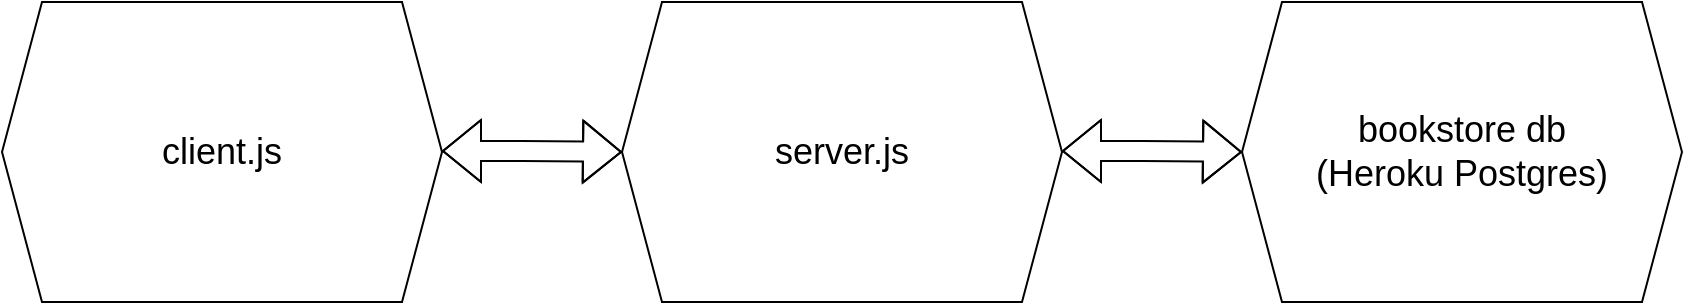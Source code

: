 <mxfile version="15.8.7" type="device"><diagram name="Page-1" id="b520641d-4fe3-3701-9064-5fc419738815"><mxGraphModel dx="1139" dy="681" grid="1" gridSize="10" guides="1" tooltips="1" connect="1" arrows="1" fold="1" page="1" pageScale="1" pageWidth="1100" pageHeight="850" background="none" math="0" shadow="0"><root><mxCell id="0"/><mxCell id="1" parent="0"/><mxCell id="aEwhPWt_4IjIYCKjQmOH-1" value="&lt;font style=&quot;font-size: 18px&quot;&gt;client.js&lt;/font&gt;" style="shape=hexagon;perimeter=hexagonPerimeter2;whiteSpace=wrap;html=1;fixedSize=1;" vertex="1" parent="1"><mxGeometry x="160" y="230" width="220" height="150" as="geometry"/></mxCell><mxCell id="aEwhPWt_4IjIYCKjQmOH-2" value="" style="shape=flexArrow;endArrow=classic;startArrow=classic;html=1;rounded=0;" edge="1" parent="1"><mxGeometry width="100" height="100" relative="1" as="geometry"><mxPoint x="380" y="304.5" as="sourcePoint"/><mxPoint x="470" y="305" as="targetPoint"/><Array as="points"><mxPoint x="420" y="304.5"/></Array></mxGeometry></mxCell><mxCell id="aEwhPWt_4IjIYCKjQmOH-3" value="&lt;span style=&quot;font-size: 18px&quot;&gt;server.js&lt;/span&gt;" style="shape=hexagon;perimeter=hexagonPerimeter2;whiteSpace=wrap;html=1;fixedSize=1;" vertex="1" parent="1"><mxGeometry x="470" y="230" width="220" height="150" as="geometry"/></mxCell><mxCell id="aEwhPWt_4IjIYCKjQmOH-5" value="&lt;font style=&quot;font-size: 18px&quot;&gt;bookstore db &lt;br&gt;(Heroku Postgres)&lt;/font&gt;" style="shape=hexagon;perimeter=hexagonPerimeter2;whiteSpace=wrap;html=1;fixedSize=1;" vertex="1" parent="1"><mxGeometry x="780" y="230" width="220" height="150" as="geometry"/></mxCell><mxCell id="aEwhPWt_4IjIYCKjQmOH-7" value="" style="shape=flexArrow;endArrow=classic;startArrow=classic;html=1;rounded=0;" edge="1" parent="1"><mxGeometry width="100" height="100" relative="1" as="geometry"><mxPoint x="690" y="304.5" as="sourcePoint"/><mxPoint x="780" y="305" as="targetPoint"/><Array as="points"><mxPoint x="730" y="304.5"/></Array></mxGeometry></mxCell></root></mxGraphModel></diagram></mxfile>